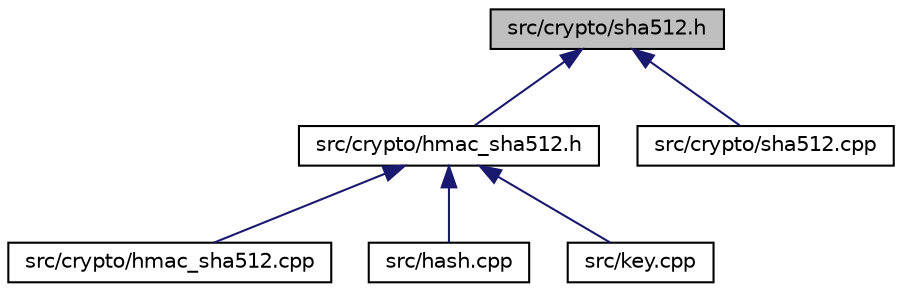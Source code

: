 digraph "src/crypto/sha512.h"
{
  edge [fontname="Helvetica",fontsize="10",labelfontname="Helvetica",labelfontsize="10"];
  node [fontname="Helvetica",fontsize="10",shape=record];
  Node3 [label="src/crypto/sha512.h",height=0.2,width=0.4,color="black", fillcolor="grey75", style="filled", fontcolor="black"];
  Node3 -> Node4 [dir="back",color="midnightblue",fontsize="10",style="solid",fontname="Helvetica"];
  Node4 [label="src/crypto/hmac_sha512.h",height=0.2,width=0.4,color="black", fillcolor="white", style="filled",URL="$hmac__sha512_8h.html"];
  Node4 -> Node5 [dir="back",color="midnightblue",fontsize="10",style="solid",fontname="Helvetica"];
  Node5 [label="src/crypto/hmac_sha512.cpp",height=0.2,width=0.4,color="black", fillcolor="white", style="filled",URL="$hmac__sha512_8cpp.html"];
  Node4 -> Node6 [dir="back",color="midnightblue",fontsize="10",style="solid",fontname="Helvetica"];
  Node6 [label="src/hash.cpp",height=0.2,width=0.4,color="black", fillcolor="white", style="filled",URL="$hash_8cpp.html"];
  Node4 -> Node7 [dir="back",color="midnightblue",fontsize="10",style="solid",fontname="Helvetica"];
  Node7 [label="src/key.cpp",height=0.2,width=0.4,color="black", fillcolor="white", style="filled",URL="$key_8cpp.html"];
  Node3 -> Node8 [dir="back",color="midnightblue",fontsize="10",style="solid",fontname="Helvetica"];
  Node8 [label="src/crypto/sha512.cpp",height=0.2,width=0.4,color="black", fillcolor="white", style="filled",URL="$sha512_8cpp.html"];
}
